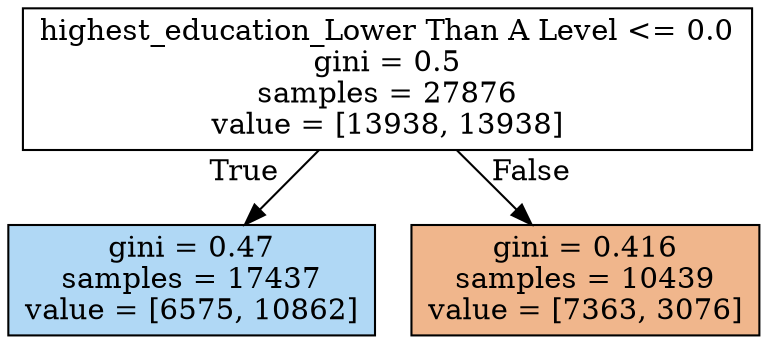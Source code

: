 digraph Tree {
node [shape=box, style="filled", color="black"] ;
0 [label="highest_education_Lower Than A Level <= 0.0\ngini = 0.5\nsamples = 27876\nvalue = [13938, 13938]", fillcolor="#e5813900"] ;
1 [label="gini = 0.47\nsamples = 17437\nvalue = [6575, 10862]", fillcolor="#399de565"] ;
0 -> 1 [labeldistance=2.5, labelangle=45, headlabel="True"] ;
2 [label="gini = 0.416\nsamples = 10439\nvalue = [7363, 3076]", fillcolor="#e5813994"] ;
0 -> 2 [labeldistance=2.5, labelangle=-45, headlabel="False"] ;
}